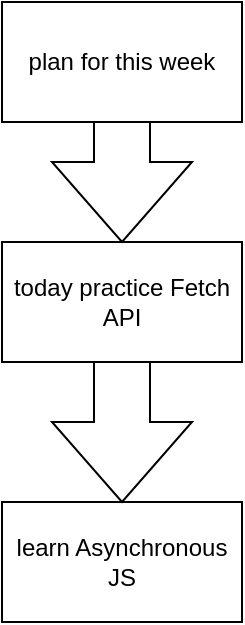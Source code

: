<mxfile version="14.6.9" type="github">
  <diagram id="1Z5lswcq2LrYFAF6hfjO" name="Page-1">
    <mxGraphModel dx="1038" dy="548" grid="1" gridSize="10" guides="1" tooltips="1" connect="1" arrows="1" fold="1" page="1" pageScale="1" pageWidth="850" pageHeight="1100" math="0" shadow="0">
      <root>
        <mxCell id="0" />
        <mxCell id="1" parent="0" />
        <mxCell id="RGzxM1Cogr9rPMQO7m81-1" value="plan for this week" style="rounded=0;whiteSpace=wrap;html=1;" vertex="1" parent="1">
          <mxGeometry x="350" y="40" width="120" height="60" as="geometry" />
        </mxCell>
        <mxCell id="RGzxM1Cogr9rPMQO7m81-4" value="today practice Fetch API" style="rounded=0;whiteSpace=wrap;html=1;" vertex="1" parent="1">
          <mxGeometry x="350" y="160" width="120" height="60" as="geometry" />
        </mxCell>
        <mxCell id="RGzxM1Cogr9rPMQO7m81-5" value="learn Asynchronous JS" style="rounded=0;whiteSpace=wrap;html=1;" vertex="1" parent="1">
          <mxGeometry x="350" y="290" width="120" height="60" as="geometry" />
        </mxCell>
        <mxCell id="RGzxM1Cogr9rPMQO7m81-11" value="" style="html=1;shadow=0;dashed=0;align=center;verticalAlign=middle;shape=mxgraph.arrows2.arrow;dy=0.6;dx=40;direction=south;notch=0;" vertex="1" parent="1">
          <mxGeometry x="375" y="100" width="70" height="60" as="geometry" />
        </mxCell>
        <mxCell id="RGzxM1Cogr9rPMQO7m81-12" value="" style="html=1;shadow=0;dashed=0;align=center;verticalAlign=middle;shape=mxgraph.arrows2.arrow;dy=0.6;dx=40;direction=south;notch=0;" vertex="1" parent="1">
          <mxGeometry x="375" y="220" width="70" height="70" as="geometry" />
        </mxCell>
      </root>
    </mxGraphModel>
  </diagram>
</mxfile>
